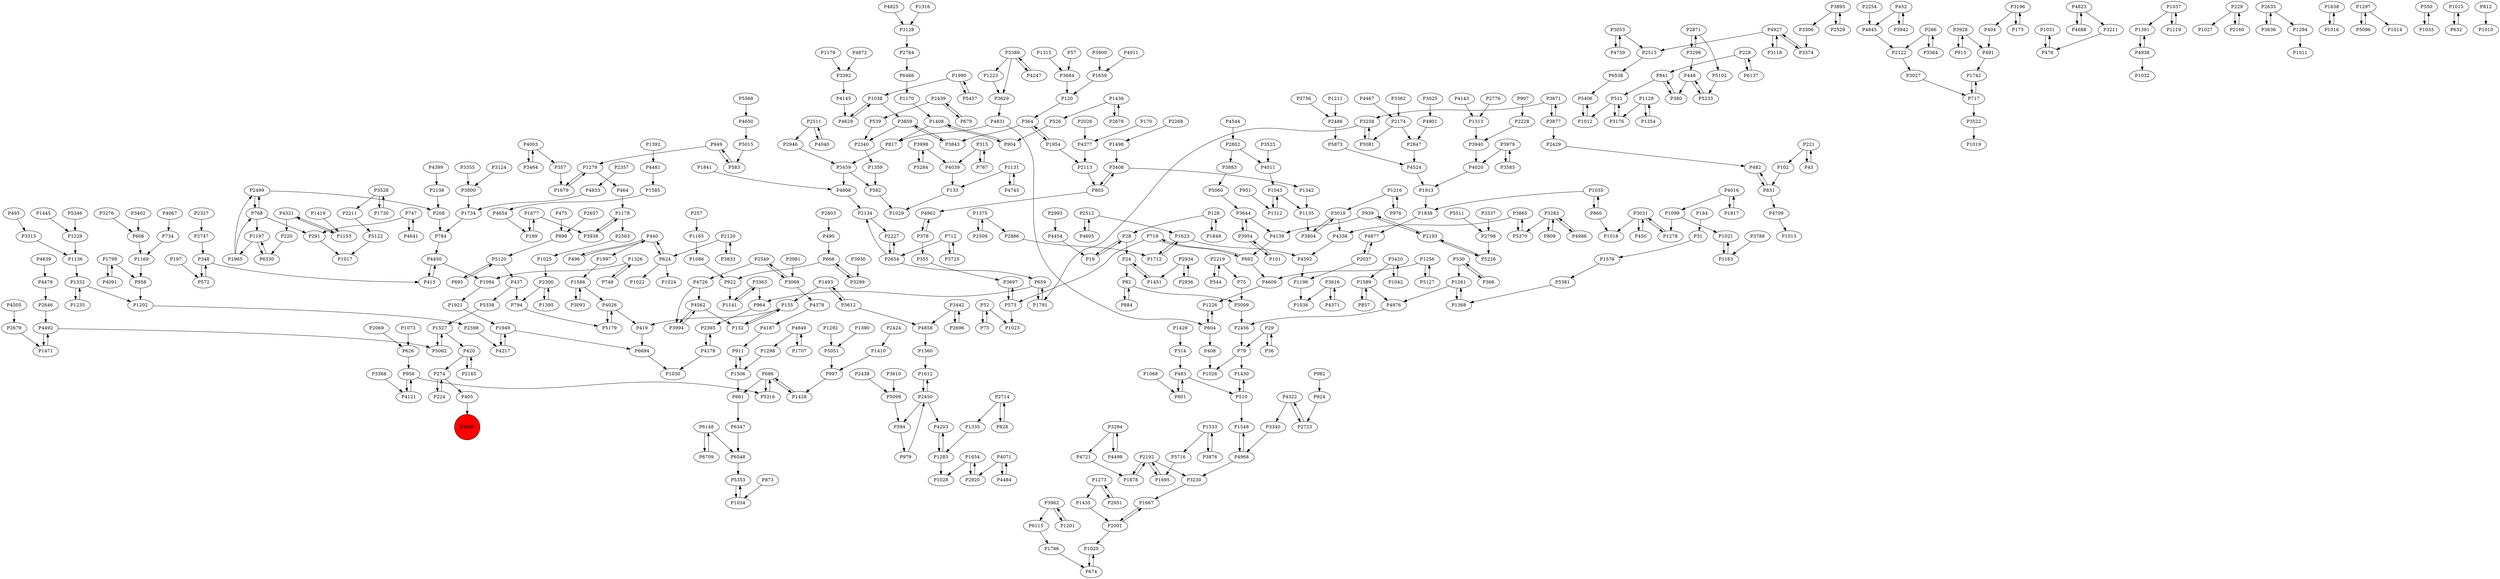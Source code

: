 digraph {
	P1841 -> P4808
	P3031 -> P1278
	P5873 -> P4524
	P1211 -> P2486
	P582 -> P1029
	P4067 -> P734
	P1498 -> P3408
	P1921 -> P1949
	P831 -> P482
	P3053 -> P4759
	P1256 -> P5127
	P4877 -> P2037
	P1315 -> P3684
	P1712 -> P1623
	P5062 -> P1527
	P3294 -> P4498
	P4962 -> P378
	P2802 -> P3883
	P2696 -> P3442
	P3196 -> P404
	P666 -> P3299
	P2300 -> P1395
	P4143 -> P1313
	P3031 -> P1018
	P982 -> P924
	P4726 -> P4562
	P4654 -> P199
	P31 -> P1576
	P5568 -> P4650
	P1223 -> P3629
	P2327 -> P2747
	P939 -> P2193
	P2946 -> P3459
	P1298 -> P1506
	P907 -> P2228
	P404 -> P491
	P6347 -> P6548
	P1283 -> P1028
	P604 -> P1226
	P2450 -> P4203
	P357 -> P1679
	P4450 -> P413
	P1216 -> P3019
	P5009 -> P2456
	P2211 -> P5122
	P768 -> P1197
	P2192 -> P3230
	P2654 -> P2134
	P4020 -> P1913
	P1031 -> P476
	P1436 -> P526
	P5179 -> P4026
	P1391 -> P4938
	P544 -> P2219
	P922 -> P1141
	P266 -> P3364
	P1949 -> P4217
	P155 -> P419
	P4825 -> P3128
	P4039 -> P133
	P5381 -> P1368
	P3900 -> P1659
	P2871 -> P3298
	P2134 -> P2227
	P2219 -> P544
	P3994 -> P4562
	P3408 -> P1342
	P3258 -> P5081
	P1012 -> P5406
	P314 -> P483
	P364 -> P1954
	P2254 -> P4845
	P6330 -> P1197
	P530 -> P366
	P5122 -> P1017
	P3883 -> P5060
	P6115 -> P1786
	P79 -> P1026
	P1997 -> P1586
	P601 -> P483
	P1196 -> P1036
	P841 -> P511
	P2393 -> P4178
	P493 -> P3315
	P1179 -> P3392
	P4016 -> P1817
	P1216 -> P976
	P4026 -> P5179
	P3464 -> P4003
	P128 -> P28
	P420 -> P2165
	P2993 -> P4454
	P228 -> P6137
	P2227 -> P2654
	P2439 -> P539
	P3616 -> P4371
	P1410 -> P997
	P2934 -> P2936
	P1354 -> P1128
	P3954 -> P3644
	P4562 -> P3994
	P4371 -> P3616
	P199 -> P1677
	P4833 -> P1734
	P2219 -> P75
	P1954 -> P2113
	P1235 -> P1332
	P1654 -> P1028
	P4745 -> P1131
	P712 -> P2654
	P440 -> P496
	P1965 -> P768
	P2122 -> P3027
	P490 -> P666
	P2499 -> P768
	P695 -> P5120
	P5060 -> P3644
	P3981 -> P3069
	P1153 -> P4321
	P483 -> P601
	P132 -> P155
	P355 -> P3697
	P4217 -> P1949
	P3876 -> P1533
	P1493 -> P3612
	P5120 -> P437
	P1878 -> P2192
	P719 -> P573
	P624 -> P1022
	P4845 -> P2122
	P128 -> P1849
	P686 -> P5316
	P3459 -> P582
	P666 -> P922
	P1612 -> P2450
	P2120 -> P624
	P364 -> P3843
	P1020 -> P674
	P448 -> P380
	P380 -> P841
	P1165 -> P1086
	P979 -> P2450
	P1273 -> P1435
	P2456 -> P79
	P3644 -> P3954
	P4203 -> P1283
	P1283 -> P4203
	P229 -> P1027
	P2549 -> P3069
	P378 -> P4962
	P3942 -> P452
	P2511 -> P4040
	P1099 -> P1278
	P1734 -> P784
	P1707 -> P4849
	P1256 -> P4609
	P5716 -> P1695
	P1360 -> P1612
	P915 -> P3928
	P2026 -> P4377
	P1949 -> P6694
	P208 -> P784
	P2563 -> P1025
	P2934 -> P1451
	P1042 -> P3420
	P437 -> P5338
	P3392 -> P4145
	P221 -> P102
	P626 -> P956
	P291 -> P1017
	P784 -> P4450
	P4481 -> P1585
	P1506 -> P661
	P496 -> P440
	P2268 -> P1498
	P2340 -> P1359
	P4484 -> P4071
	P2300 -> P794
	P1312 -> P1043
	P3442 -> P4858
	P2450 -> P594
	P2429 -> P482
	P257 -> P1165
	P2635 -> P3636
	P674 -> P1020
	P4524 -> P1913
	P101 -> P3954
	P4726 -> P3994
	P1128 -> P3176
	P75 -> P5009
	P5051 -> P997
	P1548 -> P4968
	P949 -> P1279
	P405 -> P1009
	P43 -> P221
	P52 -> P73
	P857 -> P1589
	P1316 -> P3128
	P3684 -> P120
	P1786 -> P674
	P224 -> P274
	P2512 -> P1623
	P1506 -> P911
	P102 -> P831
	P3998 -> P5284
	P2920 -> P1654
	P2001 -> P1020
	P904 -> P1408
	P1527 -> P5062
	P4336 -> P4592
	P860 -> P1018
	P4492 -> P1471
	P413 -> P4450
	P767 -> P315
	P2776 -> P1313
	P539 -> P2340
	P884 -> P82
	P3093 -> P1586
	P5511 -> P2798
	P3938 -> P1178
	P1273 -> P2951
	P82 -> P884
	P1419 -> P1153
	P437 -> P794
	P4498 -> P3294
	P3962 -> P1201
	P3788 -> P1163
	P661 -> P6347
	P873 -> P1034
	P1294 -> P1011
	P3979 -> P3585
	P3800 -> P1734
	P1849 -> P128
	P2486 -> P5873
	P3930 -> P3299
	P3420 -> P1042
	P4831 -> P604
	P452 -> P3942
	P3528 -> P1730
	P734 -> P1169
	P6548 -> P5353
	P573 -> P3697
	P3697 -> P573
	P1131 -> P4745
	P4831 -> P817
	P5316 -> P686
	P3118 -> P4927
	P3124 -> P3800
	P3019 -> P4336
	P2069 -> P626
	P583 -> P949
	P3528 -> P2211
	P420 -> P274
	P4145 -> P4629
	P1527 -> P420
	P4592 -> P1196
	P4858 -> P1360
	P1435 -> P2001
	P2174 -> P5081
	P768 -> P291
	P1025 -> P2300
	P4639 -> P4479
	P3585 -> P3979
	P1332 -> P1202
	P2228 -> P3940
	P5284 -> P3998
	P2192 -> P1878
	P2549 -> P4726
	P1359 -> P582
	P841 -> P380
	P2424 -> P1410
	P1436 -> P2678
	P1131 -> P133
	P1817 -> P4016
	P4986 -> P3283
	P1428 -> P686
	P155 -> P132
	P3363 -> P964
	P809 -> P3283
	P4605 -> P2512
	P1430 -> P510
	P3176 -> P511
	P1141 -> P3363
	P1659 -> P120
	P2871 -> P5102
	P229 -> P2160
	P440 -> P624
	P1965 -> P2499
	P2174 -> P2847
	P1094 -> P1921
	P2654 -> P659
	P2113 -> P803
	P1390 -> P5051
	P3283 -> P5370
	P2936 -> P2934
	P3895 -> P3306
	P1037 -> P1119
	P4759 -> P3053
	P3053 -> P2513
	P452 -> P4845
	P221 -> P43
	P3612 -> P1493
	P475 -> P898
	P1178 -> P3938
	P5015 -> P583
	P692 -> P4609
	P5389 -> P1223
	P1589 -> P857
	P4849 -> P1707
	P1178 -> P2563
	P3612 -> P4858
	P956 -> P5316
	P3523 -> P4011
	P624 -> P440
	P1638 -> P1016
	P408 -> P1026
	P924 -> P2723
	P2747 -> P348
	P4609 -> P1226
	P958 -> P1202
	P3998 -> P4039
	P4650 -> P5015
	P2120 -> P3833
	P366 -> P530
	P1533 -> P5716
	P1445 -> P1229
	P1297 -> P5096
	P4872 -> P3392
	P2635 -> P1294
	P24 -> P1451
	P2714 -> P1335
	P348 -> P572
	P1261 -> P1368
	P831 -> P4709
	P4016 -> P1099
	P2438 -> P5099
	P1197 -> P1965
	P2037 -> P1196
	P2654 -> P2227
	P997 -> P1428
	P3979 -> P4020
	P572 -> P348
	P550 -> P1033
	P419 -> P6694
	P3069 -> P2549
	P3442 -> P2696
	P1086 -> P922
	P448 -> P5233
	P82 -> P5009
	P4322 -> P3340
	P5233 -> P448
	P2646 -> P4492
	P1677 -> P199
	P3833 -> P2120
	P1202 -> P2598
	P1679 -> P1279
	P1099 -> P1021
	P3928 -> P491
	P4040 -> P2511
	P315 -> P4039
	P3408 -> P803
	P4688 -> P4823
	P3031 -> P450
	P79 -> P1430
	P3211 -> P476
	P2450 -> P1612
	P2714 -> P828
	P3298 -> P2871
	P274 -> P405
	P1742 -> P717
	P348 -> P413
	P4378 -> P4187
	P4399 -> P2138
	P2511 -> P2946
	P6694 -> P1030
	P3283 -> P4986
	P659 -> P964
	P510 -> P1430
	P3940 -> P4020
	P4454 -> P19
	P2513 -> P6538
	P1799 -> P958
	P3616 -> P1036
	P4479 -> P2646
	P5346 -> P1229
	P5353 -> P1034
	P510 -> P1548
	P3362 -> P2174
	P2598 -> P4217
	P197 -> P572
	P1990 -> P1038
	P717 -> P3522
	P1838 -> P4877
	P1038 -> P4629
	P4976 -> P2456
	P4071 -> P2920
	P133 -> P1029
	P1292 -> P5051
	P1667 -> P2001
	P860 -> P1035
	P29 -> P79
	P3877 -> P3671
	P5127 -> P1256
	P3859 -> P2340
	P1068 -> P601
	P817 -> P3459
	P28 -> P24
	P3230 -> P1667
	P6148 -> P6709
	P1279 -> P464
	P4911 -> P1659
	P1015 -> P632
	P1169 -> P958
	P1326 -> P749
	P3298 -> P448
	P5389 -> P4247
	P4377 -> P2113
	P951 -> P1312
	P964 -> P2393
	P2439 -> P679
	P1170 -> P1408
	P5226 -> P2193
	P3954 -> P101
	P476 -> P1031
	P1791 -> P659
	P1326 -> P1094
	P2193 -> P939
	P3725 -> P712
	P530 -> P1261
	P1493 -> P155
	P440 -> P1997
	P1451 -> P24
	P1576 -> P5381
	P4641 -> P747
	P28 -> P19
	P3756 -> P2486
	P3420 -> P1589
	P3522 -> P1019
	P3258 -> P1791
	P911 -> P1506
	P1226 -> P604
	P1695 -> P2192
	P1677 -> P3938
	P4849 -> P1298
	P4321 -> P220
	P3337 -> P2798
	P1408 -> P904
	P1368 -> P1261
	P4629 -> P1038
	P4091 -> P1799
	P3671 -> P3258
	P4187 -> P911
	P2951 -> P1273
	P3294 -> P4721
	P4823 -> P3211
	P2512 -> P4605
	P2886 -> P1712
	P768 -> P2499
	P4927 -> P2513
	P2192 -> P1695
	P5338 -> P1527
	P3027 -> P717
	P526 -> P904
	P315 -> P767
	P2798 -> P5226
	P482 -> P831
	P511 -> P3176
	P3363 -> P1141
	P4823 -> P4688
	P1197 -> P6330
	P4071 -> P4484
	P5457 -> P1990
	P4938 -> P1391
	P1033 -> P550
	P3459 -> P4808
	P1136 -> P1332
	P5370 -> P3865
	P624 -> P1024
	P1375 -> P2509
	P52 -> P1023
	P3962 -> P6115
	P4178 -> P1030
	P1119 -> P1037
	P1395 -> P2300
	P3610 -> P5099
	P1201 -> P3962
	P1332 -> P1235
	P4968 -> P3230
	P4322 -> P2723
	P939 -> P4139
	P692 -> P719
	P2803 -> P490
	P1034 -> P5353
	P686 -> P1428
	P5081 -> P3258
	P1135 -> P3804
	P1043 -> P1312
	P4003 -> P357
	P1589 -> P4976
	P794 -> P5179
	P1229 -> P1136
	P1313 -> P3940
	P2001 -> P1667
	P573 -> P1023
	P2847 -> P4524
	P5120 -> P695
	P949 -> P583
	P1586 -> P4026
	P898 -> P5120
	P464 -> P1178
	P2138 -> P208
	P220 -> P6330
	P747 -> P4641
	P5102 -> P5233
	P19 -> P28
	P184 -> P31
	P57 -> P3684
	P1408 -> P817
	P2499 -> P208
	P3636 -> P2635
	P3859 -> P3843
	P2529 -> P3895
	P1016 -> P1638
	P3299 -> P666
	P175 -> P3196
	P6148 -> P6548
	P1585 -> P4654
	P170 -> P4377
	P2679 -> P1471
	P3644 -> P4139
	P4808 -> P2134
	P1623 -> P4592
	P491 -> P1742
	P4247 -> P5389
	P3276 -> P606
	P36 -> P29
	P2723 -> P4322
	P1799 -> P4091
	P266 -> P2122
	P5389 -> P3629
	P3283 -> P809
	P3402 -> P606
	P5096 -> P1297
	P4721 -> P1878
	P5099 -> P594
	P712 -> P3725
	P228 -> P841
	P749 -> P1326
	P3368 -> P4121
	P4927 -> P3118
	P2657 -> P898
	P3069 -> P4378
	P1392 -> P4481
	P4505 -> P2679
	P2678 -> P1436
	P659 -> P1791
	P511 -> P1012
	P3865 -> P5370
	P3374 -> P4927
	P1279 -> P1679
	P4121 -> P956
	P4709 -> P1013
	P1954 -> P364
	P3340 -> P4968
	P1533 -> P3876
	P3877 -> P2429
	P73 -> P52
	P2193 -> P5226
	P2784 -> P6466
	P3128 -> P2784
	P1035 -> P860
	P606 -> P1169
	P803 -> P3408
	P1375 -> P2886
	P483 -> P510
	P6709 -> P6148
	P4178 -> P2393
	P1335 -> P1283
	P3895 -> P2529
	P747 -> P291
	P1278 -> P3031
	P4901 -> P2847
	P120 -> P364
	P3196 -> P175
	P4492 -> P5062
	P3355 -> P3800
	P1342 -> P1135
	P1297 -> P1014
	P4938 -> P1032
	P803 -> P4962
	P2802 -> P4011
	P1654 -> P2920
	P24 -> P82
	P1128 -> P1354
	P4562 -> P132
	P2037 -> P4877
	P378 -> P355
	P1471 -> P4492
	P4450 -> P1094
	P450 -> P3031
	P3804 -> P3019
	P594 -> P979
	P4321 -> P1153
	P1021 -> P1163
	P1990 -> P5457
	P1035 -> P1838
	P2509 -> P1375
	P4139 -> P692
	P812 -> P1010
	P719 -> P692
	P976 -> P1216
	P4003 -> P3464
	P1037 -> P1391
	P274 -> P224
	P1043 -> P1135
	P828 -> P2714
	P3315 -> P1136
	P6137 -> P228
	P1163 -> P1021
	P1261 -> P4976
	P3671 -> P3877
	P4927 -> P3374
	P3928 -> P915
	P4968 -> P1548
	P679 -> P2439
	P4026 -> P419
	P1623 -> P1712
	P1038 -> P3859
	P2160 -> P229
	P3019 -> P3804
	P956 -> P4121
	P3629 -> P4831
	P1586 -> P3093
	P604 -> P408
	P3364 -> P266
	P1429 -> P314
	P3306 -> P3374
	P2165 -> P420
	P3865 -> P4336
	P686 -> P661
	P717 -> P1742
	P1730 -> P3528
	P4011 -> P1043
	P4544 -> P2802
	P5406 -> P1012
	P3843 -> P3859
	P1073 -> P626
	P2357 -> P4833
	P29 -> P36
	P6466 -> P1170
	P632 -> P1015
	P1913 -> P1838
	P4467 -> P2174
	P6538 -> P5406
	P3025 -> P4901
	P1009 [shape=circle]
	P1009 [style=filled]
	P1009 [fillcolor=red]
}